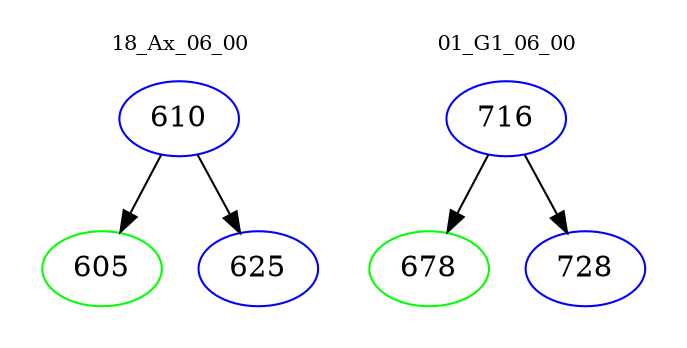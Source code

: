 digraph{
subgraph cluster_0 {
color = white
label = "18_Ax_06_00";
fontsize=10;
T0_610 [label="610", color="blue"]
T0_610 -> T0_605 [color="black"]
T0_605 [label="605", color="green"]
T0_610 -> T0_625 [color="black"]
T0_625 [label="625", color="blue"]
}
subgraph cluster_1 {
color = white
label = "01_G1_06_00";
fontsize=10;
T1_716 [label="716", color="blue"]
T1_716 -> T1_678 [color="black"]
T1_678 [label="678", color="green"]
T1_716 -> T1_728 [color="black"]
T1_728 [label="728", color="blue"]
}
}
